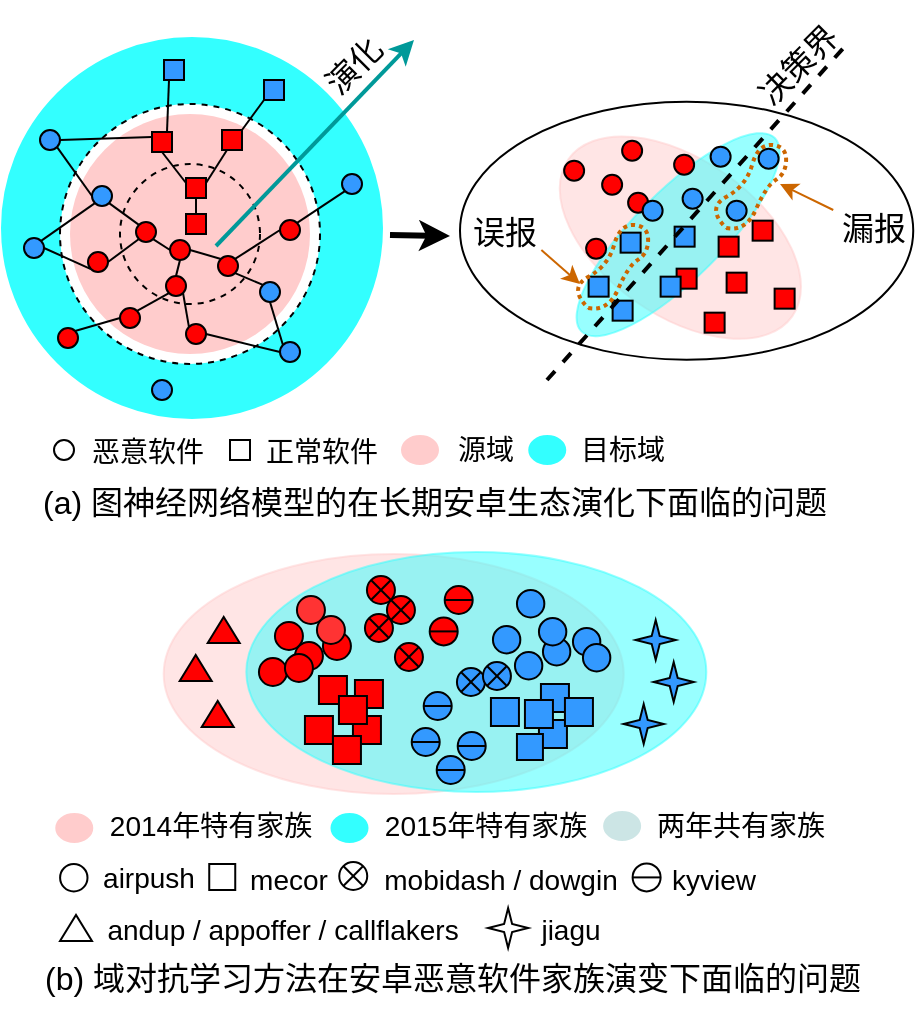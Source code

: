 <mxfile version="20.8.23" type="github">
  <diagram id="5weNNMtE1twXbDQk9ajK" name="第 1 页">
    <mxGraphModel dx="1221" dy="1900" grid="1" gridSize="10" guides="1" tooltips="1" connect="1" arrows="1" fold="1" page="1" pageScale="1" pageWidth="827" pageHeight="1169" math="0" shadow="0">
      <root>
        <mxCell id="0" />
        <mxCell id="1" parent="0" />
        <mxCell id="TlCpDfd3O944xQVaY3ek-114" value="" style="ellipse;whiteSpace=wrap;html=1;fillColor=#FFCCCC;strokeColor=#FFCCCC;opacity=50;rotation=0;" parent="1" vertex="1">
          <mxGeometry x="301.85" y="-735" width="230" height="120" as="geometry" />
        </mxCell>
        <mxCell id="TlCpDfd3O944xQVaY3ek-115" value="" style="ellipse;whiteSpace=wrap;html=1;rotation=0;fillColor=#33FFFF;strokeColor=#33FFFF;opacity=50;" parent="1" vertex="1">
          <mxGeometry x="343.16" y="-736" width="230" height="120" as="geometry" />
        </mxCell>
        <mxCell id="cNWj4SZuOT-a9tVszZHk-59" value="" style="ellipse;whiteSpace=wrap;html=1;fontColor=#000000;fillColor=none;" parent="1" vertex="1">
          <mxGeometry x="450" y="-961.17" width="226.62" height="129" as="geometry" />
        </mxCell>
        <mxCell id="TlCpDfd3O944xQVaY3ek-103" value="" style="ellipse;whiteSpace=wrap;html=1;strokeColor=#FFCCCC;fillColor=#FFCCCC;rotation=-145;gradientColor=none;textOpacity=50;opacity=50;" parent="1" vertex="1">
          <mxGeometry x="491.81" y="-932.17" width="136.75" height="78" as="geometry" />
        </mxCell>
        <mxCell id="TlCpDfd3O944xQVaY3ek-100" value="" style="ellipse;whiteSpace=wrap;html=1;strokeColor=#33FFFF;fillColor=#33FFFF;rotation=-45;gradientColor=none;textOpacity=50;opacity=50;" parent="1" vertex="1">
          <mxGeometry x="490.68" y="-916.56" width="136.75" height="43.79" as="geometry" />
        </mxCell>
        <mxCell id="TlCpDfd3O944xQVaY3ek-75" value="" style="ellipse;whiteSpace=wrap;html=1;aspect=fixed;strokeColor=#33FFFF;fillColor=#33FFFF;" parent="1" vertex="1">
          <mxGeometry x="221" y="-993" width="190" height="190" as="geometry" />
        </mxCell>
        <mxCell id="TlCpDfd3O944xQVaY3ek-32" value="" style="ellipse;whiteSpace=wrap;html=1;aspect=fixed;strokeColor=#000000;fillColor=#FFFFFF;dashed=1;" parent="1" vertex="1">
          <mxGeometry x="250" y="-960" width="130" height="130" as="geometry" />
        </mxCell>
        <mxCell id="TlCpDfd3O944xQVaY3ek-70" value="" style="ellipse;whiteSpace=wrap;html=1;aspect=fixed;strokeColor=none;fillColor=#FFCCCC;dashed=1;" parent="1" vertex="1">
          <mxGeometry x="255" y="-955" width="120" height="120" as="geometry" />
        </mxCell>
        <mxCell id="TlCpDfd3O944xQVaY3ek-13" value="" style="ellipse;whiteSpace=wrap;html=1;aspect=fixed;strokeColor=#000000;fillColor=none;dashed=1;" parent="1" vertex="1">
          <mxGeometry x="280" y="-930" width="70" height="70" as="geometry" />
        </mxCell>
        <mxCell id="TlCpDfd3O944xQVaY3ek-1" value="" style="ellipse;whiteSpace=wrap;html=1;aspect=fixed;strokeColor=#000000;fillColor=#FF0000;" parent="1" vertex="1">
          <mxGeometry x="305" y="-892" width="10" height="10" as="geometry" />
        </mxCell>
        <mxCell id="TlCpDfd3O944xQVaY3ek-5" value="" style="endArrow=classic;html=1;rounded=0;strokeWidth=3;" parent="1" edge="1">
          <mxGeometry width="50" height="50" relative="1" as="geometry">
            <mxPoint x="415" y="-894.5" as="sourcePoint" />
            <mxPoint x="445" y="-894" as="targetPoint" />
          </mxGeometry>
        </mxCell>
        <mxCell id="TlCpDfd3O944xQVaY3ek-8" style="rounded=0;orthogonalLoop=1;jettySize=auto;html=1;exitX=0;exitY=0;exitDx=0;exitDy=0;entryX=1;entryY=0.5;entryDx=0;entryDy=0;endArrow=none;endFill=0;" parent="1" source="TlCpDfd3O944xQVaY3ek-7" target="TlCpDfd3O944xQVaY3ek-1" edge="1">
          <mxGeometry relative="1" as="geometry" />
        </mxCell>
        <mxCell id="TlCpDfd3O944xQVaY3ek-7" value="" style="ellipse;whiteSpace=wrap;html=1;aspect=fixed;strokeColor=#000000;fillColor=#FF0000;" parent="1" vertex="1">
          <mxGeometry x="329" y="-884" width="10" height="10" as="geometry" />
        </mxCell>
        <mxCell id="TlCpDfd3O944xQVaY3ek-10" style="edgeStyle=none;rounded=0;orthogonalLoop=1;jettySize=auto;html=1;exitX=0.5;exitY=0;exitDx=0;exitDy=0;entryX=0.5;entryY=1;entryDx=0;entryDy=0;endArrow=none;endFill=0;" parent="1" source="TlCpDfd3O944xQVaY3ek-9" target="TlCpDfd3O944xQVaY3ek-1" edge="1">
          <mxGeometry relative="1" as="geometry" />
        </mxCell>
        <mxCell id="TlCpDfd3O944xQVaY3ek-9" value="" style="ellipse;whiteSpace=wrap;html=1;aspect=fixed;strokeColor=#000000;fillColor=#FF0000;" parent="1" vertex="1">
          <mxGeometry x="303" y="-874" width="10" height="10" as="geometry" />
        </mxCell>
        <mxCell id="TlCpDfd3O944xQVaY3ek-72" style="edgeStyle=none;rounded=0;orthogonalLoop=1;jettySize=auto;html=1;exitX=1;exitY=1;exitDx=0;exitDy=0;entryX=0;entryY=0.5;entryDx=0;entryDy=0;strokeColor=#000000;strokeWidth=1;endArrow=none;endFill=0;" parent="1" source="TlCpDfd3O944xQVaY3ek-11" target="TlCpDfd3O944xQVaY3ek-1" edge="1">
          <mxGeometry relative="1" as="geometry" />
        </mxCell>
        <mxCell id="TlCpDfd3O944xQVaY3ek-11" value="" style="ellipse;whiteSpace=wrap;html=1;aspect=fixed;strokeColor=#000000;fillColor=#FF0000;" parent="1" vertex="1">
          <mxGeometry x="288" y="-901" width="10" height="10" as="geometry" />
        </mxCell>
        <mxCell id="wZVImiVV_0Jff8SX6As6-61" style="edgeStyle=none;rounded=0;orthogonalLoop=1;jettySize=auto;html=1;exitX=1;exitY=0.5;exitDx=0;exitDy=0;entryX=0;entryY=1;entryDx=0;entryDy=0;strokeColor=#000000;strokeWidth=1;startArrow=none;startFill=0;endArrow=none;endFill=0;" edge="1" parent="1" source="TlCpDfd3O944xQVaY3ek-17" target="TlCpDfd3O944xQVaY3ek-11">
          <mxGeometry relative="1" as="geometry" />
        </mxCell>
        <mxCell id="TlCpDfd3O944xQVaY3ek-17" value="" style="ellipse;whiteSpace=wrap;html=1;aspect=fixed;strokeColor=#000000;fillColor=#FF0000;" parent="1" vertex="1">
          <mxGeometry x="264" y="-886" width="10" height="10" as="geometry" />
        </mxCell>
        <mxCell id="TlCpDfd3O944xQVaY3ek-27" style="edgeStyle=none;rounded=0;orthogonalLoop=1;jettySize=auto;html=1;exitX=0;exitY=0;exitDx=0;exitDy=0;entryX=1;entryY=1;entryDx=0;entryDy=0;endArrow=none;endFill=0;" parent="1" source="TlCpDfd3O944xQVaY3ek-21" target="TlCpDfd3O944xQVaY3ek-9" edge="1">
          <mxGeometry relative="1" as="geometry" />
        </mxCell>
        <mxCell id="TlCpDfd3O944xQVaY3ek-21" value="" style="ellipse;whiteSpace=wrap;html=1;aspect=fixed;strokeColor=#000000;fillColor=#FF0000;" parent="1" vertex="1">
          <mxGeometry x="313" y="-850" width="10" height="10" as="geometry" />
        </mxCell>
        <mxCell id="TlCpDfd3O944xQVaY3ek-25" style="edgeStyle=none;rounded=0;orthogonalLoop=1;jettySize=auto;html=1;exitX=1;exitY=0;exitDx=0;exitDy=0;entryX=0;entryY=1;entryDx=0;entryDy=0;endArrow=none;endFill=0;" parent="1" source="TlCpDfd3O944xQVaY3ek-22" target="TlCpDfd3O944xQVaY3ek-9" edge="1">
          <mxGeometry relative="1" as="geometry" />
        </mxCell>
        <mxCell id="TlCpDfd3O944xQVaY3ek-22" value="" style="ellipse;whiteSpace=wrap;html=1;aspect=fixed;strokeColor=#000000;fillColor=#FF0000;" parent="1" vertex="1">
          <mxGeometry x="280" y="-858" width="10" height="10" as="geometry" />
        </mxCell>
        <mxCell id="TlCpDfd3O944xQVaY3ek-28" style="edgeStyle=none;rounded=0;orthogonalLoop=1;jettySize=auto;html=1;exitX=0;exitY=0;exitDx=0;exitDy=0;entryX=1;entryY=1;entryDx=0;entryDy=0;endArrow=none;endFill=0;" parent="1" source="TlCpDfd3O944xQVaY3ek-23" target="TlCpDfd3O944xQVaY3ek-7" edge="1">
          <mxGeometry relative="1" as="geometry" />
        </mxCell>
        <mxCell id="TlCpDfd3O944xQVaY3ek-23" value="" style="ellipse;whiteSpace=wrap;html=1;aspect=fixed;strokeColor=#000000;fillColor=#3399FF;" parent="1" vertex="1">
          <mxGeometry x="350" y="-871" width="10" height="10" as="geometry" />
        </mxCell>
        <mxCell id="TlCpDfd3O944xQVaY3ek-29" style="edgeStyle=none;rounded=0;orthogonalLoop=1;jettySize=auto;html=1;exitX=0;exitY=0.5;exitDx=0;exitDy=0;entryX=1;entryY=0;entryDx=0;entryDy=0;endArrow=none;endFill=0;" parent="1" source="TlCpDfd3O944xQVaY3ek-24" target="TlCpDfd3O944xQVaY3ek-7" edge="1">
          <mxGeometry relative="1" as="geometry" />
        </mxCell>
        <mxCell id="TlCpDfd3O944xQVaY3ek-68" style="edgeStyle=none;rounded=0;orthogonalLoop=1;jettySize=auto;html=1;exitX=1;exitY=0;exitDx=0;exitDy=0;entryX=0;entryY=1;entryDx=0;entryDy=0;strokeColor=#000000;strokeWidth=1;endArrow=none;endFill=0;" parent="1" source="TlCpDfd3O944xQVaY3ek-24" target="TlCpDfd3O944xQVaY3ek-67" edge="1">
          <mxGeometry relative="1" as="geometry" />
        </mxCell>
        <mxCell id="TlCpDfd3O944xQVaY3ek-24" value="" style="ellipse;whiteSpace=wrap;html=1;aspect=fixed;strokeColor=#000000;fillColor=#FF0000;" parent="1" vertex="1">
          <mxGeometry x="360" y="-902" width="10" height="10" as="geometry" />
        </mxCell>
        <mxCell id="wZVImiVV_0Jff8SX6As6-64" style="edgeStyle=none;rounded=0;orthogonalLoop=1;jettySize=auto;html=1;exitX=1;exitY=1;exitDx=0;exitDy=0;entryX=0;entryY=0;entryDx=0;entryDy=0;strokeColor=#000000;strokeWidth=1;startArrow=none;startFill=0;endArrow=none;endFill=0;" edge="1" parent="1" source="TlCpDfd3O944xQVaY3ek-33" target="TlCpDfd3O944xQVaY3ek-11">
          <mxGeometry relative="1" as="geometry" />
        </mxCell>
        <mxCell id="TlCpDfd3O944xQVaY3ek-33" value="" style="ellipse;whiteSpace=wrap;html=1;aspect=fixed;strokeColor=#000000;fillColor=#3399FF;" parent="1" vertex="1">
          <mxGeometry x="266" y="-919" width="10" height="10" as="geometry" />
        </mxCell>
        <mxCell id="TlCpDfd3O944xQVaY3ek-60" style="edgeStyle=none;rounded=0;orthogonalLoop=1;jettySize=auto;html=1;exitX=1;exitY=0.5;exitDx=0;exitDy=0;entryX=0;entryY=0.25;entryDx=0;entryDy=0;strokeColor=#000000;strokeWidth=1;endArrow=none;endFill=0;" parent="1" source="TlCpDfd3O944xQVaY3ek-34" target="TlCpDfd3O944xQVaY3ek-45" edge="1">
          <mxGeometry relative="1" as="geometry" />
        </mxCell>
        <mxCell id="TlCpDfd3O944xQVaY3ek-61" style="edgeStyle=none;rounded=0;orthogonalLoop=1;jettySize=auto;html=1;exitX=1;exitY=1;exitDx=0;exitDy=0;entryX=0;entryY=0.5;entryDx=0;entryDy=0;strokeColor=#000000;strokeWidth=1;endArrow=none;endFill=0;" parent="1" source="TlCpDfd3O944xQVaY3ek-34" target="TlCpDfd3O944xQVaY3ek-33" edge="1">
          <mxGeometry relative="1" as="geometry" />
        </mxCell>
        <mxCell id="TlCpDfd3O944xQVaY3ek-34" value="" style="ellipse;whiteSpace=wrap;html=1;aspect=fixed;strokeColor=#000000;fillColor=#3399FF;" parent="1" vertex="1">
          <mxGeometry x="240" y="-947" width="10" height="10" as="geometry" />
        </mxCell>
        <mxCell id="TlCpDfd3O944xQVaY3ek-38" value="" style="whiteSpace=wrap;html=1;aspect=fixed;strokeColor=#000000;fillColor=#FF0000;" parent="1" vertex="1">
          <mxGeometry x="313" y="-923" width="10" height="10" as="geometry" />
        </mxCell>
        <mxCell id="TlCpDfd3O944xQVaY3ek-49" style="edgeStyle=none;rounded=0;orthogonalLoop=1;jettySize=auto;html=1;exitX=0.25;exitY=1;exitDx=0;exitDy=0;entryX=1;entryY=0.25;entryDx=0;entryDy=0;strokeColor=#000000;strokeWidth=1;endArrow=none;endFill=0;" parent="1" source="TlCpDfd3O944xQVaY3ek-44" target="TlCpDfd3O944xQVaY3ek-38" edge="1">
          <mxGeometry relative="1" as="geometry" />
        </mxCell>
        <mxCell id="TlCpDfd3O944xQVaY3ek-44" value="" style="whiteSpace=wrap;html=1;aspect=fixed;strokeColor=#000000;fillColor=#FF0000;" parent="1" vertex="1">
          <mxGeometry x="331" y="-947" width="10" height="10" as="geometry" />
        </mxCell>
        <mxCell id="TlCpDfd3O944xQVaY3ek-48" style="edgeStyle=none;rounded=0;orthogonalLoop=1;jettySize=auto;html=1;exitX=0.5;exitY=1;exitDx=0;exitDy=0;entryX=0;entryY=0.25;entryDx=0;entryDy=0;strokeColor=#000000;strokeWidth=1;endArrow=none;endFill=0;" parent="1" source="TlCpDfd3O944xQVaY3ek-45" target="TlCpDfd3O944xQVaY3ek-38" edge="1">
          <mxGeometry relative="1" as="geometry" />
        </mxCell>
        <mxCell id="TlCpDfd3O944xQVaY3ek-45" value="" style="whiteSpace=wrap;html=1;aspect=fixed;strokeColor=#000000;fillColor=#FF0000;" parent="1" vertex="1">
          <mxGeometry x="296" y="-946" width="10" height="10" as="geometry" />
        </mxCell>
        <mxCell id="TlCpDfd3O944xQVaY3ek-52" style="edgeStyle=none;rounded=0;orthogonalLoop=1;jettySize=auto;html=1;exitX=0.25;exitY=1;exitDx=0;exitDy=0;entryX=0.75;entryY=0;entryDx=0;entryDy=0;strokeColor=#000000;strokeWidth=1;endArrow=none;endFill=0;" parent="1" source="TlCpDfd3O944xQVaY3ek-50" target="TlCpDfd3O944xQVaY3ek-45" edge="1">
          <mxGeometry relative="1" as="geometry" />
        </mxCell>
        <mxCell id="TlCpDfd3O944xQVaY3ek-50" value="" style="whiteSpace=wrap;html=1;aspect=fixed;strokeColor=#000000;fillColor=#3399FF;" parent="1" vertex="1">
          <mxGeometry x="302" y="-982" width="10" height="10" as="geometry" />
        </mxCell>
        <mxCell id="TlCpDfd3O944xQVaY3ek-53" style="edgeStyle=none;rounded=0;orthogonalLoop=1;jettySize=auto;html=1;exitX=0;exitY=1;exitDx=0;exitDy=0;entryX=1;entryY=0;entryDx=0;entryDy=0;strokeColor=#000000;strokeWidth=1;endArrow=none;endFill=0;" parent="1" source="TlCpDfd3O944xQVaY3ek-51" target="TlCpDfd3O944xQVaY3ek-44" edge="1">
          <mxGeometry relative="1" as="geometry" />
        </mxCell>
        <mxCell id="TlCpDfd3O944xQVaY3ek-51" value="" style="whiteSpace=wrap;html=1;aspect=fixed;strokeColor=#000000;fillColor=#3399FF;" parent="1" vertex="1">
          <mxGeometry x="352" y="-972" width="10" height="10" as="geometry" />
        </mxCell>
        <mxCell id="TlCpDfd3O944xQVaY3ek-56" style="edgeStyle=none;rounded=0;orthogonalLoop=1;jettySize=auto;html=1;exitX=1;exitY=0.5;exitDx=0;exitDy=0;entryX=0;entryY=1;entryDx=0;entryDy=0;strokeColor=#000000;strokeWidth=1;endArrow=none;endFill=0;" parent="1" source="TlCpDfd3O944xQVaY3ek-54" target="TlCpDfd3O944xQVaY3ek-17" edge="1">
          <mxGeometry relative="1" as="geometry" />
        </mxCell>
        <mxCell id="TlCpDfd3O944xQVaY3ek-57" style="edgeStyle=none;rounded=0;orthogonalLoop=1;jettySize=auto;html=1;exitX=1;exitY=0;exitDx=0;exitDy=0;entryX=0;entryY=1;entryDx=0;entryDy=0;strokeColor=#000000;strokeWidth=1;endArrow=none;endFill=0;" parent="1" source="TlCpDfd3O944xQVaY3ek-54" target="TlCpDfd3O944xQVaY3ek-33" edge="1">
          <mxGeometry relative="1" as="geometry" />
        </mxCell>
        <mxCell id="TlCpDfd3O944xQVaY3ek-54" value="" style="ellipse;whiteSpace=wrap;html=1;aspect=fixed;strokeColor=#000000;fillColor=#3399FF;" parent="1" vertex="1">
          <mxGeometry x="232" y="-893" width="10" height="10" as="geometry" />
        </mxCell>
        <mxCell id="TlCpDfd3O944xQVaY3ek-64" style="edgeStyle=none;rounded=0;orthogonalLoop=1;jettySize=auto;html=1;exitX=0;exitY=0;exitDx=0;exitDy=0;entryX=0.5;entryY=1;entryDx=0;entryDy=0;strokeColor=#000000;strokeWidth=1;endArrow=none;endFill=0;" parent="1" source="TlCpDfd3O944xQVaY3ek-55" target="TlCpDfd3O944xQVaY3ek-23" edge="1">
          <mxGeometry relative="1" as="geometry" />
        </mxCell>
        <mxCell id="TlCpDfd3O944xQVaY3ek-65" style="edgeStyle=none;rounded=0;orthogonalLoop=1;jettySize=auto;html=1;exitX=0;exitY=0.5;exitDx=0;exitDy=0;entryX=1;entryY=0.5;entryDx=0;entryDy=0;strokeColor=#000000;strokeWidth=1;endArrow=none;endFill=0;" parent="1" source="TlCpDfd3O944xQVaY3ek-55" target="TlCpDfd3O944xQVaY3ek-21" edge="1">
          <mxGeometry relative="1" as="geometry" />
        </mxCell>
        <mxCell id="TlCpDfd3O944xQVaY3ek-55" value="" style="ellipse;whiteSpace=wrap;html=1;aspect=fixed;strokeColor=#000000;fillColor=#3399FF;" parent="1" vertex="1">
          <mxGeometry x="360" y="-841" width="10" height="10" as="geometry" />
        </mxCell>
        <mxCell id="TlCpDfd3O944xQVaY3ek-67" value="" style="ellipse;whiteSpace=wrap;html=1;aspect=fixed;strokeColor=#000000;fillColor=#3399FF;" parent="1" vertex="1">
          <mxGeometry x="391" y="-925" width="10" height="10" as="geometry" />
        </mxCell>
        <mxCell id="TlCpDfd3O944xQVaY3ek-104" value="" style="ellipse;whiteSpace=wrap;html=1;aspect=fixed;strokeColor=#000000;fillColor=#3399FF;" parent="1" vertex="1">
          <mxGeometry x="296" y="-822" width="10" height="10" as="geometry" />
        </mxCell>
        <mxCell id="wZVImiVV_0Jff8SX6As6-59" style="edgeStyle=none;rounded=0;orthogonalLoop=1;jettySize=auto;html=1;exitX=1;exitY=0;exitDx=0;exitDy=0;entryX=0;entryY=0.5;entryDx=0;entryDy=0;strokeColor=#000000;strokeWidth=1;startArrow=none;startFill=0;endArrow=none;endFill=0;" edge="1" parent="1" source="TlCpDfd3O944xQVaY3ek-105" target="TlCpDfd3O944xQVaY3ek-22">
          <mxGeometry relative="1" as="geometry" />
        </mxCell>
        <mxCell id="TlCpDfd3O944xQVaY3ek-105" value="" style="ellipse;whiteSpace=wrap;html=1;aspect=fixed;strokeColor=#000000;fillColor=#FF0000;" parent="1" vertex="1">
          <mxGeometry x="249" y="-848" width="10" height="10" as="geometry" />
        </mxCell>
        <mxCell id="TlCpDfd3O944xQVaY3ek-30" value="" style="endArrow=classic;html=1;rounded=0;strokeWidth=2;strokeColor=#009999;" parent="1" edge="1">
          <mxGeometry width="50" height="50" relative="1" as="geometry">
            <mxPoint x="328" y="-889" as="sourcePoint" />
            <mxPoint x="427" y="-992" as="targetPoint" />
          </mxGeometry>
        </mxCell>
        <mxCell id="TlCpDfd3O944xQVaY3ek-111" value="演化" style="text;html=1;strokeColor=none;fillColor=none;align=center;verticalAlign=middle;whiteSpace=wrap;rounded=0;fontSize=16;rotation=-45;" parent="1" vertex="1">
          <mxGeometry x="366.5" y="-994" width="60" height="30" as="geometry" />
        </mxCell>
        <mxCell id="TlCpDfd3O944xQVaY3ek-113" value="决策界" style="text;html=1;strokeColor=none;fillColor=none;align=center;verticalAlign=middle;whiteSpace=wrap;rounded=0;fontSize=16;rotation=-45;" parent="1" vertex="1">
          <mxGeometry x="589.31" y="-995" width="60" height="30" as="geometry" />
        </mxCell>
        <mxCell id="TlCpDfd3O944xQVaY3ek-232" value="" style="ellipse;whiteSpace=wrap;html=1;aspect=fixed;strokeColor=#000000;fontSize=16;fillColor=#FFFFFF;gradientColor=none;rotation=-90;container=0;" parent="1" vertex="1">
          <mxGeometry x="250.05" y="-580" width="13.696" height="13.696" as="geometry" />
        </mxCell>
        <mxCell id="TlCpDfd3O944xQVaY3ek-300" value="" style="ellipse;whiteSpace=wrap;html=1;aspect=fixed;strokeColor=#000000;fillColor=#FFFFFF;" parent="1" vertex="1">
          <mxGeometry x="247" y="-792" width="10" height="10" as="geometry" />
        </mxCell>
        <mxCell id="TlCpDfd3O944xQVaY3ek-301" value="&lt;span style=&quot;font-size: 14px;&quot;&gt;恶意软件&lt;/span&gt;" style="text;html=1;strokeColor=none;fillColor=none;align=center;verticalAlign=middle;whiteSpace=wrap;rounded=0;fontSize=16;" parent="1" vertex="1">
          <mxGeometry x="261" y="-802" width="66" height="30" as="geometry" />
        </mxCell>
        <mxCell id="TlCpDfd3O944xQVaY3ek-304" value="" style="whiteSpace=wrap;html=1;aspect=fixed;strokeColor=#000000;fillColor=#FFFFFF;" parent="1" vertex="1">
          <mxGeometry x="335" y="-792" width="10" height="10" as="geometry" />
        </mxCell>
        <mxCell id="TlCpDfd3O944xQVaY3ek-305" value="&lt;span style=&quot;font-size: 14px;&quot;&gt;正常软件&lt;/span&gt;" style="text;html=1;strokeColor=none;fillColor=none;align=center;verticalAlign=middle;whiteSpace=wrap;rounded=0;fontSize=16;" parent="1" vertex="1">
          <mxGeometry x="348" y="-802" width="66" height="30" as="geometry" />
        </mxCell>
        <mxCell id="TlCpDfd3O944xQVaY3ek-306" value="" style="ellipse;whiteSpace=wrap;html=1;strokeColor=#FFFFFF;fontSize=14;fillColor=#FFCCCC;gradientColor=none;" parent="1" vertex="1">
          <mxGeometry x="420" y="-795" width="20" height="16" as="geometry" />
        </mxCell>
        <mxCell id="TlCpDfd3O944xQVaY3ek-307" value="" style="ellipse;whiteSpace=wrap;html=1;strokeColor=#FFFFFF;fontSize=14;fillColor=#33FFFF;gradientColor=none;" parent="1" vertex="1">
          <mxGeometry x="483.62" y="-795" width="20" height="16" as="geometry" />
        </mxCell>
        <mxCell id="TlCpDfd3O944xQVaY3ek-308" value="源域" style="text;html=1;strokeColor=none;fillColor=none;align=center;verticalAlign=middle;whiteSpace=wrap;rounded=0;fontSize=14;" parent="1" vertex="1">
          <mxGeometry x="433" y="-802" width="60" height="30" as="geometry" />
        </mxCell>
        <mxCell id="TlCpDfd3O944xQVaY3ek-309" value="目标域" style="text;html=1;strokeColor=none;fillColor=none;align=center;verticalAlign=middle;whiteSpace=wrap;rounded=0;fontSize=14;" parent="1" vertex="1">
          <mxGeometry x="499.62" y="-802" width="63" height="30" as="geometry" />
        </mxCell>
        <mxCell id="TlCpDfd3O944xQVaY3ek-310" value="&lt;font style=&quot;font-size: 16px;&quot;&gt;(a) 图神经网络模型的在长期安卓生态演化下面临的问题&lt;/font&gt;" style="text;html=1;strokeColor=none;fillColor=none;align=center;verticalAlign=middle;whiteSpace=wrap;rounded=0;fontSize=14;" parent="1" vertex="1">
          <mxGeometry x="225" y="-776" width="425" height="30" as="geometry" />
        </mxCell>
        <mxCell id="TlCpDfd3O944xQVaY3ek-311" value="&lt;font style=&quot;font-size: 16px;&quot;&gt;(b) 域对抗学习方法在安卓恶意软件家族演变下面临的问题&lt;/font&gt;" style="text;html=1;strokeColor=none;fillColor=none;align=center;verticalAlign=middle;whiteSpace=wrap;rounded=0;fontSize=14;" parent="1" vertex="1">
          <mxGeometry x="240" y="-538" width="413.35" height="30" as="geometry" />
        </mxCell>
        <mxCell id="TlCpDfd3O944xQVaY3ek-313" value="&lt;span style=&quot;font-size: 14px;&quot;&gt;airpush&lt;/span&gt;" style="text;html=1;strokeColor=none;fillColor=none;align=center;verticalAlign=middle;whiteSpace=wrap;rounded=0;fontSize=16;" parent="1" vertex="1">
          <mxGeometry x="268.13" y="-582" width="52.87" height="16.27" as="geometry" />
        </mxCell>
        <mxCell id="TlCpDfd3O944xQVaY3ek-316" value="" style="ellipse;whiteSpace=wrap;html=1;strokeColor=#FFFFFF;fontSize=14;fillColor=#FFCCCC;gradientColor=none;" parent="1" vertex="1">
          <mxGeometry x="247.13" y="-606" width="20" height="16" as="geometry" />
        </mxCell>
        <mxCell id="TlCpDfd3O944xQVaY3ek-317" value="" style="ellipse;whiteSpace=wrap;html=1;strokeColor=#FFFFFF;fontSize=14;fillColor=#33FFFF;gradientColor=none;" parent="1" vertex="1">
          <mxGeometry x="384.75" y="-606" width="20" height="16" as="geometry" />
        </mxCell>
        <mxCell id="TlCpDfd3O944xQVaY3ek-319" value="2015年特有家族" style="text;html=1;strokeColor=none;fillColor=none;align=center;verticalAlign=middle;whiteSpace=wrap;rounded=0;fontSize=14;" parent="1" vertex="1">
          <mxGeometry x="409.62" y="-606" width="106.38" height="14" as="geometry" />
        </mxCell>
        <mxCell id="TlCpDfd3O944xQVaY3ek-339" value="" style="verticalLabelPosition=bottom;verticalAlign=top;html=1;shape=mxgraph.basic.4_point_star_2;dx=0.8;strokeColor=#000000;fontSize=16;fillColor=#FFFFFF;gradientColor=none;rotation=-90;" parent="1" vertex="1">
          <mxGeometry x="464.06" y="-558" width="20" height="20" as="geometry" />
        </mxCell>
        <mxCell id="TlCpDfd3O944xQVaY3ek-340" value="&lt;font style=&quot;font-size: 14px;&quot;&gt;andup / appoffer / callflakers&lt;/font&gt;" style="text;html=1;align=center;verticalAlign=middle;resizable=0;points=[];autosize=1;strokeColor=none;fillColor=none;fontSize=16;" parent="1" vertex="1">
          <mxGeometry x="261" y="-563" width="200" height="30" as="geometry" />
        </mxCell>
        <mxCell id="TlCpDfd3O944xQVaY3ek-344" value="" style="verticalLabelPosition=bottom;verticalAlign=top;html=1;shape=mxgraph.basic.acute_triangle;dx=0.5;rotation=0;fillColor=#FFFFFF;" parent="1" vertex="1">
          <mxGeometry x="250" y="-554.5" width="16" height="13" as="geometry" />
        </mxCell>
        <mxCell id="TlCpDfd3O944xQVaY3ek-345" value="&lt;font style=&quot;font-size: 14px;&quot;&gt;jiagu&lt;/font&gt;" style="text;html=1;align=center;verticalAlign=middle;resizable=0;points=[];autosize=1;strokeColor=none;fillColor=none;fontSize=16;" parent="1" vertex="1">
          <mxGeometry x="480.17" y="-563" width="50" height="30" as="geometry" />
        </mxCell>
        <mxCell id="wZVImiVV_0Jff8SX6As6-11" style="edgeStyle=none;rounded=0;orthogonalLoop=1;jettySize=auto;html=1;exitX=1;exitY=1;exitDx=0;exitDy=0;strokeColor=#CC6600;strokeWidth=1;endArrow=classic;endFill=1;" edge="1" parent="1" source="wZVImiVV_0Jff8SX6As6-3">
          <mxGeometry relative="1" as="geometry">
            <mxPoint x="510" y="-870" as="targetPoint" />
          </mxGeometry>
        </mxCell>
        <mxCell id="wZVImiVV_0Jff8SX6As6-3" value="误报" style="text;html=1;strokeColor=none;fillColor=none;align=center;verticalAlign=middle;whiteSpace=wrap;rounded=0;fontSize=16;rotation=0;" vertex="1" parent="1">
          <mxGeometry x="453.68" y="-905.67" width="37" height="18.67" as="geometry" />
        </mxCell>
        <mxCell id="wZVImiVV_0Jff8SX6As6-16" style="edgeStyle=none;rounded=0;orthogonalLoop=1;jettySize=auto;html=1;exitX=0;exitY=0;exitDx=0;exitDy=0;strokeColor=#CC6600;strokeWidth=1;endArrow=classic;endFill=1;" edge="1" parent="1" source="wZVImiVV_0Jff8SX6As6-4">
          <mxGeometry relative="1" as="geometry">
            <mxPoint x="610" y="-920" as="targetPoint" />
          </mxGeometry>
        </mxCell>
        <mxCell id="wZVImiVV_0Jff8SX6As6-4" value="漏报" style="text;html=1;strokeColor=none;fillColor=none;align=center;verticalAlign=middle;whiteSpace=wrap;rounded=0;fontSize=16;rotation=0;" vertex="1" parent="1">
          <mxGeometry x="636.62" y="-907" width="40" height="18" as="geometry" />
        </mxCell>
        <mxCell id="TlCpDfd3O944xQVaY3ek-76" value="" style="ellipse;whiteSpace=wrap;html=1;aspect=fixed;strokeColor=#000000;fillColor=#FF0000;" parent="1" vertex="1">
          <mxGeometry x="513.06" y="-892.67" width="10" height="10" as="geometry" />
        </mxCell>
        <mxCell id="TlCpDfd3O944xQVaY3ek-77" value="" style="whiteSpace=wrap;html=1;aspect=fixed;strokeColor=#000000;fillColor=#FF0000;" parent="1" vertex="1">
          <mxGeometry x="583.31" y="-875.67" width="10" height="10" as="geometry" />
        </mxCell>
        <mxCell id="TlCpDfd3O944xQVaY3ek-78" value="" style="ellipse;whiteSpace=wrap;html=1;aspect=fixed;strokeColor=#000000;fillColor=#3399FF;" parent="1" vertex="1">
          <mxGeometry x="575.31" y="-938.67" width="10" height="10" as="geometry" />
        </mxCell>
        <mxCell id="TlCpDfd3O944xQVaY3ek-79" value="" style="whiteSpace=wrap;html=1;aspect=fixed;strokeColor=#000000;fillColor=#3399FF;" parent="1" vertex="1">
          <mxGeometry x="526.31" y="-861.67" width="10" height="10" as="geometry" />
        </mxCell>
        <mxCell id="TlCpDfd3O944xQVaY3ek-81" value="" style="ellipse;whiteSpace=wrap;html=1;aspect=fixed;strokeColor=#000000;fillColor=#FF0000;" parent="1" vertex="1">
          <mxGeometry x="531.06" y="-941.67" width="10" height="10" as="geometry" />
        </mxCell>
        <mxCell id="TlCpDfd3O944xQVaY3ek-82" value="" style="ellipse;whiteSpace=wrap;html=1;aspect=fixed;strokeColor=#000000;fillColor=#FF0000;" parent="1" vertex="1">
          <mxGeometry x="502.06" y="-931.67" width="10" height="10" as="geometry" />
        </mxCell>
        <mxCell id="TlCpDfd3O944xQVaY3ek-83" value="" style="ellipse;whiteSpace=wrap;html=1;aspect=fixed;strokeColor=#000000;fillColor=#FF0000;" parent="1" vertex="1">
          <mxGeometry x="534.06" y="-915.67" width="10" height="10" as="geometry" />
        </mxCell>
        <mxCell id="TlCpDfd3O944xQVaY3ek-84" value="" style="ellipse;whiteSpace=wrap;html=1;aspect=fixed;strokeColor=#000000;fillColor=#FF0000;" parent="1" vertex="1">
          <mxGeometry x="521.06" y="-924.67" width="10" height="10" as="geometry" />
        </mxCell>
        <mxCell id="TlCpDfd3O944xQVaY3ek-85" value="" style="whiteSpace=wrap;html=1;aspect=fixed;strokeColor=#000000;fillColor=#FF0000;" parent="1" vertex="1">
          <mxGeometry x="607.31" y="-867.67" width="10" height="10" as="geometry" />
        </mxCell>
        <mxCell id="TlCpDfd3O944xQVaY3ek-86" value="" style="whiteSpace=wrap;html=1;aspect=fixed;strokeColor=#000000;fillColor=#FF0000;" parent="1" vertex="1">
          <mxGeometry x="579.31" y="-893.67" width="10" height="10" as="geometry" />
        </mxCell>
        <mxCell id="TlCpDfd3O944xQVaY3ek-87" value="" style="whiteSpace=wrap;html=1;aspect=fixed;strokeColor=#000000;fillColor=#FF0000;direction=south;" parent="1" vertex="1">
          <mxGeometry x="572.31" y="-855.67" width="10" height="10" as="geometry" />
        </mxCell>
        <mxCell id="TlCpDfd3O944xQVaY3ek-89" value="" style="whiteSpace=wrap;html=1;aspect=fixed;strokeColor=#000000;fillColor=#FF0000;" parent="1" vertex="1">
          <mxGeometry x="558.31" y="-877.67" width="10" height="10" as="geometry" />
        </mxCell>
        <mxCell id="TlCpDfd3O944xQVaY3ek-90" value="" style="whiteSpace=wrap;html=1;aspect=fixed;strokeColor=#000000;fillColor=#3399FF;" parent="1" vertex="1">
          <mxGeometry x="550.31" y="-873.67" width="10" height="10" as="geometry" />
        </mxCell>
        <mxCell id="TlCpDfd3O944xQVaY3ek-91" value="" style="whiteSpace=wrap;html=1;aspect=fixed;strokeColor=#000000;fillColor=#3399FF;" parent="1" vertex="1">
          <mxGeometry x="530.31" y="-895.67" width="10" height="10" as="geometry" />
        </mxCell>
        <mxCell id="TlCpDfd3O944xQVaY3ek-92" value="" style="whiteSpace=wrap;html=1;aspect=fixed;strokeColor=#000000;fillColor=#3399FF;" parent="1" vertex="1">
          <mxGeometry x="557.31" y="-898.67" width="10" height="10" as="geometry" />
        </mxCell>
        <mxCell id="TlCpDfd3O944xQVaY3ek-95" value="" style="ellipse;whiteSpace=wrap;html=1;aspect=fixed;strokeColor=#000000;fillColor=#3399FF;" parent="1" vertex="1">
          <mxGeometry x="599.31" y="-937.67" width="10" height="10" as="geometry" />
        </mxCell>
        <mxCell id="TlCpDfd3O944xQVaY3ek-96" value="" style="ellipse;whiteSpace=wrap;html=1;aspect=fixed;strokeColor=#000000;fillColor=#3399FF;" parent="1" vertex="1">
          <mxGeometry x="541.31" y="-911.67" width="10" height="10" as="geometry" />
        </mxCell>
        <mxCell id="TlCpDfd3O944xQVaY3ek-97" value="" style="ellipse;whiteSpace=wrap;html=1;aspect=fixed;strokeColor=#000000;fillColor=#3399FF;" parent="1" vertex="1">
          <mxGeometry x="561.31" y="-917.67" width="10" height="10" as="geometry" />
        </mxCell>
        <mxCell id="TlCpDfd3O944xQVaY3ek-98" value="" style="ellipse;whiteSpace=wrap;html=1;aspect=fixed;strokeColor=#000000;fillColor=#3399FF;" parent="1" vertex="1">
          <mxGeometry x="583.31" y="-911.67" width="10" height="10" as="geometry" />
        </mxCell>
        <mxCell id="TlCpDfd3O944xQVaY3ek-99" value="" style="whiteSpace=wrap;html=1;aspect=fixed;strokeColor=#000000;fillColor=#3399FF;" parent="1" vertex="1">
          <mxGeometry x="514.31" y="-873.67" width="10" height="10" as="geometry" />
        </mxCell>
        <mxCell id="TlCpDfd3O944xQVaY3ek-108" value="" style="ellipse;whiteSpace=wrap;html=1;aspect=fixed;strokeColor=#000000;fillColor=#FF0000;" parent="1" vertex="1">
          <mxGeometry x="557.06" y="-934.67" width="10" height="10" as="geometry" />
        </mxCell>
        <mxCell id="TlCpDfd3O944xQVaY3ek-109" value="" style="whiteSpace=wrap;html=1;aspect=fixed;strokeColor=#000000;fillColor=#FF0000;" parent="1" vertex="1">
          <mxGeometry x="596.31" y="-901.67" width="10" height="10" as="geometry" />
        </mxCell>
        <mxCell id="cNWj4SZuOT-a9tVszZHk-60" value="" style="endArrow=none;dashed=1;html=1;rounded=0;fontColor=#000000;startArrow=none;strokeWidth=2;" parent="1" edge="1">
          <mxGeometry width="50" height="50" relative="1" as="geometry">
            <mxPoint x="493.49" y="-822" as="sourcePoint" />
            <mxPoint x="643.49" y="-990" as="targetPoint" />
          </mxGeometry>
        </mxCell>
        <mxCell id="wZVImiVV_0Jff8SX6As6-9" value="" style="curved=1;endArrow=none;html=1;rounded=0;endFill=0;strokeWidth=2;strokeColor=#CC6600;dashed=1;dashPattern=1 1;" edge="1" parent="1">
          <mxGeometry width="50" height="50" relative="1" as="geometry">
            <mxPoint x="583.06" y="-898" as="sourcePoint" />
            <mxPoint x="583.06" y="-898" as="targetPoint" />
            <Array as="points">
              <mxPoint x="593.06" y="-896" />
              <mxPoint x="603.06" y="-919" />
              <mxPoint x="613.06" y="-925.33" />
              <mxPoint x="613.06" y="-939" />
              <mxPoint x="599" y="-940" />
              <mxPoint x="593.06" y="-919" />
              <mxPoint x="573.06" y="-908" />
            </Array>
          </mxGeometry>
        </mxCell>
        <mxCell id="wZVImiVV_0Jff8SX6As6-10" value="" style="curved=1;endArrow=none;html=1;rounded=0;endFill=0;strokeWidth=2;strokeColor=#CC6600;dashed=1;dashPattern=1 1;" edge="1" parent="1">
          <mxGeometry width="50" height="50" relative="1" as="geometry">
            <mxPoint x="514.06" y="-858" as="sourcePoint" />
            <mxPoint x="514.06" y="-858" as="targetPoint" />
            <Array as="points">
              <mxPoint x="524.06" y="-856" />
              <mxPoint x="534.06" y="-879" />
              <mxPoint x="544.06" y="-885.33" />
              <mxPoint x="544.06" y="-899" />
              <mxPoint x="530" y="-900" />
              <mxPoint x="524.06" y="-879" />
              <mxPoint x="504.06" y="-868" />
            </Array>
          </mxGeometry>
        </mxCell>
        <mxCell id="TlCpDfd3O944xQVaY3ek-183" value="" style="verticalLabelPosition=bottom;verticalAlign=top;html=1;shape=mxgraph.basic.acute_triangle;dx=0.5;rotation=0;fillColor=#FF0000;" parent="1" vertex="1">
          <mxGeometry x="309.85" y="-684.5" width="16" height="13" as="geometry" />
        </mxCell>
        <mxCell id="TlCpDfd3O944xQVaY3ek-187" value="" style="verticalLabelPosition=bottom;verticalAlign=top;html=1;shape=mxgraph.basic.acute_triangle;dx=0.5;rotation=0;fillColor=#FF0000;" parent="1" vertex="1">
          <mxGeometry x="320.85" y="-661.5" width="16" height="13" as="geometry" />
        </mxCell>
        <mxCell id="TlCpDfd3O944xQVaY3ek-188" value="" style="whiteSpace=wrap;html=1;aspect=fixed;strokeColor=#000000;fontSize=16;fillColor=#FF0000;gradientColor=none;rotation=0;" parent="1" vertex="1">
          <mxGeometry x="379.47" y="-674" width="14" height="14" as="geometry" />
        </mxCell>
        <mxCell id="TlCpDfd3O944xQVaY3ek-189" value="" style="whiteSpace=wrap;html=1;aspect=fixed;strokeColor=#000000;fontSize=16;fillColor=#FF0000;gradientColor=none;rotation=0;" parent="1" vertex="1">
          <mxGeometry x="396.47" y="-654" width="14" height="14" as="geometry" />
        </mxCell>
        <mxCell id="TlCpDfd3O944xQVaY3ek-190" value="" style="whiteSpace=wrap;html=1;aspect=fixed;strokeColor=#000000;fontSize=16;fillColor=#FF0000;gradientColor=none;rotation=0;" parent="1" vertex="1">
          <mxGeometry x="372.47" y="-654" width="14" height="14" as="geometry" />
        </mxCell>
        <mxCell id="TlCpDfd3O944xQVaY3ek-198" value="" style="verticalLabelPosition=bottom;verticalAlign=top;html=1;shape=mxgraph.basic.4_point_star_2;dx=0.8;strokeColor=#000000;fontSize=16;fillColor=#3399FF;gradientColor=none;rotation=0;" parent="1" vertex="1">
          <mxGeometry x="537.85" y="-702" width="20" height="20" as="geometry" />
        </mxCell>
        <mxCell id="TlCpDfd3O944xQVaY3ek-205" value="" style="whiteSpace=wrap;html=1;aspect=fixed;strokeColor=#000000;fontSize=16;fillColor=#FF0000;gradientColor=none;rotation=0;" parent="1" vertex="1">
          <mxGeometry x="397.47" y="-672" width="14" height="14" as="geometry" />
        </mxCell>
        <mxCell id="TlCpDfd3O944xQVaY3ek-207" value="" style="whiteSpace=wrap;html=1;aspect=fixed;strokeColor=#000000;fontSize=16;fillColor=#FF0000;gradientColor=none;rotation=0;" parent="1" vertex="1">
          <mxGeometry x="389.47" y="-664" width="14" height="14" as="geometry" />
        </mxCell>
        <mxCell id="TlCpDfd3O944xQVaY3ek-247" value="" style="whiteSpace=wrap;html=1;aspect=fixed;strokeColor=#000000;fontSize=16;fillColor=#3399FF;gradientColor=none;rotation=0;" parent="1" vertex="1">
          <mxGeometry x="489.47" y="-652" width="14" height="14" as="geometry" />
        </mxCell>
        <mxCell id="TlCpDfd3O944xQVaY3ek-250" value="" style="whiteSpace=wrap;html=1;aspect=fixed;strokeColor=#000000;fontSize=16;fillColor=#3399FF;gradientColor=none;rotation=0;" parent="1" vertex="1">
          <mxGeometry x="490.47" y="-670" width="14" height="14" as="geometry" />
        </mxCell>
        <mxCell id="TlCpDfd3O944xQVaY3ek-251" value="" style="whiteSpace=wrap;html=1;aspect=fixed;strokeColor=#000000;fontSize=16;fillColor=#3399FF;gradientColor=none;rotation=0;" parent="1" vertex="1">
          <mxGeometry x="478.47" y="-645" width="13" height="13" as="geometry" />
        </mxCell>
        <mxCell id="TlCpDfd3O944xQVaY3ek-252" value="" style="whiteSpace=wrap;html=1;aspect=fixed;strokeColor=#000000;fontSize=16;fillColor=#3399FF;gradientColor=none;rotation=0;" parent="1" vertex="1">
          <mxGeometry x="482.47" y="-662" width="14" height="14" as="geometry" />
        </mxCell>
        <mxCell id="TlCpDfd3O944xQVaY3ek-253" value="" style="whiteSpace=wrap;html=1;aspect=fixed;strokeColor=#000000;fontSize=16;fillColor=#3399FF;gradientColor=none;rotation=0;" parent="1" vertex="1">
          <mxGeometry x="502.47" y="-663" width="14" height="14" as="geometry" />
        </mxCell>
        <mxCell id="TlCpDfd3O944xQVaY3ek-230" value="" style="ellipse;whiteSpace=wrap;html=1;aspect=fixed;strokeColor=#000000;fontSize=16;fillColor=#3399FF;gradientColor=none;rotation=0;container=0;" parent="1" vertex="1">
          <mxGeometry x="478.47" y="-717" width="13.696" height="13.696" as="geometry" />
        </mxCell>
        <mxCell id="TlCpDfd3O944xQVaY3ek-299" value="" style="verticalLabelPosition=bottom;verticalAlign=top;html=1;shape=mxgraph.basic.4_point_star_2;dx=0.8;strokeColor=#000000;fontSize=16;fillColor=#3399FF;gradientColor=none;rotation=0;" parent="1" vertex="1">
          <mxGeometry x="546.85" y="-681" width="20" height="20" as="geometry" />
        </mxCell>
        <mxCell id="wZVImiVV_0Jff8SX6As6-18" value="" style="verticalLabelPosition=bottom;verticalAlign=top;html=1;shape=mxgraph.basic.acute_triangle;dx=0.5;rotation=0;fillColor=#FF0000;" vertex="1" parent="1">
          <mxGeometry x="323.85" y="-703.5" width="16" height="13" as="geometry" />
        </mxCell>
        <mxCell id="wZVImiVV_0Jff8SX6As6-19" value="" style="verticalLabelPosition=bottom;verticalAlign=top;html=1;shape=mxgraph.basic.4_point_star_2;dx=0.8;strokeColor=#000000;fontSize=16;fillColor=#3399FF;gradientColor=none;rotation=0;" vertex="1" parent="1">
          <mxGeometry x="531.85" y="-660" width="20" height="20" as="geometry" />
        </mxCell>
        <mxCell id="wZVImiVV_0Jff8SX6As6-20" value="&lt;span style=&quot;font-size: 14px;&quot;&gt;mecor&lt;/span&gt;" style="text;html=1;strokeColor=none;fillColor=none;align=center;verticalAlign=middle;whiteSpace=wrap;rounded=0;fontSize=16;" vertex="1" parent="1">
          <mxGeometry x="341.25" y="-583" width="46.75" height="20" as="geometry" />
        </mxCell>
        <mxCell id="wZVImiVV_0Jff8SX6As6-21" value="" style="whiteSpace=wrap;html=1;aspect=fixed;strokeColor=#000000;fontSize=16;fillColor=#FFFFFF;gradientColor=none;rotation=0;" vertex="1" parent="1">
          <mxGeometry x="324.62" y="-580" width="13" height="13" as="geometry" />
        </mxCell>
        <mxCell id="wZVImiVV_0Jff8SX6As6-23" value="" style="ellipse;whiteSpace=wrap;html=1;strokeColor=#FFFFFF;fontSize=14;fillColor=#cce5e5;gradientColor=none;" vertex="1" parent="1">
          <mxGeometry x="521.06" y="-607" width="20" height="16" as="geometry" />
        </mxCell>
        <mxCell id="wZVImiVV_0Jff8SX6As6-25" value="2014年特有家族" style="text;html=1;strokeColor=none;fillColor=none;align=center;verticalAlign=middle;whiteSpace=wrap;rounded=0;fontSize=14;" vertex="1" parent="1">
          <mxGeometry x="271.25" y="-606" width="108.75" height="14" as="geometry" />
        </mxCell>
        <mxCell id="wZVImiVV_0Jff8SX6As6-28" value="两年共有家族" style="text;html=1;strokeColor=none;fillColor=none;align=center;verticalAlign=middle;whiteSpace=wrap;rounded=0;fontSize=14;" vertex="1" parent="1">
          <mxGeometry x="545.5" y="-606" width="88.94" height="14" as="geometry" />
        </mxCell>
        <mxCell id="TlCpDfd3O944xQVaY3ek-231" value="" style="ellipse;whiteSpace=wrap;html=1;aspect=fixed;strokeColor=#000000;fontSize=16;fillColor=#3399FF;gradientColor=none;rotation=0;container=0;" parent="1" vertex="1">
          <mxGeometry x="491.47" y="-693" width="13.696" height="13.696" as="geometry" />
        </mxCell>
        <mxCell id="TlCpDfd3O944xQVaY3ek-233" value="" style="ellipse;whiteSpace=wrap;html=1;aspect=fixed;strokeColor=#000000;fontSize=16;fillColor=#3399FF;gradientColor=none;rotation=0;container=0;" parent="1" vertex="1">
          <mxGeometry x="489.47" y="-703" width="13.696" height="13.696" as="geometry" />
        </mxCell>
        <mxCell id="TlCpDfd3O944xQVaY3ek-236" value="" style="ellipse;whiteSpace=wrap;html=1;aspect=fixed;strokeColor=#000000;fontSize=16;fillColor=#3399FF;gradientColor=none;rotation=0;container=0;" parent="1" vertex="1">
          <mxGeometry x="466.47" y="-699" width="13.696" height="13.696" as="geometry" />
        </mxCell>
        <mxCell id="TlCpDfd3O944xQVaY3ek-237" value="" style="ellipse;whiteSpace=wrap;html=1;aspect=fixed;strokeColor=#000000;fontSize=16;fillColor=#3399FF;gradientColor=none;rotation=0;container=0;" parent="1" vertex="1">
          <mxGeometry x="477.47" y="-686" width="13.696" height="13.696" as="geometry" />
        </mxCell>
        <mxCell id="TlCpDfd3O944xQVaY3ek-129" value="" style="ellipse;whiteSpace=wrap;html=1;aspect=fixed;strokeColor=#000000;fontSize=16;fillColor=#FF3333;gradientColor=none;rotation=0;" parent="1" vertex="1">
          <mxGeometry x="368.47" y="-714" width="14" height="14" as="geometry" />
        </mxCell>
        <mxCell id="TlCpDfd3O944xQVaY3ek-130" value="" style="ellipse;whiteSpace=wrap;html=1;aspect=fixed;strokeColor=#000000;fontSize=16;fillColor=#FF0000;gradientColor=none;rotation=0;" parent="1" vertex="1">
          <mxGeometry x="381.47" y="-696" width="14" height="14" as="geometry" />
        </mxCell>
        <mxCell id="TlCpDfd3O944xQVaY3ek-208" value="" style="ellipse;whiteSpace=wrap;html=1;aspect=fixed;strokeColor=#000000;fontSize=16;fillColor=#FF3333;gradientColor=none;rotation=0;" parent="1" vertex="1">
          <mxGeometry x="378.47" y="-704" width="14" height="14" as="geometry" />
        </mxCell>
        <mxCell id="TlCpDfd3O944xQVaY3ek-211" value="" style="ellipse;whiteSpace=wrap;html=1;aspect=fixed;strokeColor=#000000;fontSize=16;fillColor=#FF0000;gradientColor=none;rotation=0;" parent="1" vertex="1">
          <mxGeometry x="357.47" y="-701" width="14" height="14" as="geometry" />
        </mxCell>
        <mxCell id="TlCpDfd3O944xQVaY3ek-212" value="" style="ellipse;whiteSpace=wrap;html=1;aspect=fixed;strokeColor=#000000;fontSize=16;fillColor=#FF0000;gradientColor=none;rotation=0;" parent="1" vertex="1">
          <mxGeometry x="367.47" y="-691" width="14" height="14" as="geometry" />
        </mxCell>
        <mxCell id="wZVImiVV_0Jff8SX6As6-29" value="" style="shape=sumEllipse;perimeter=ellipsePerimeter;whiteSpace=wrap;html=1;backgroundOutline=1;fillColor=#FF0000;" vertex="1" parent="1">
          <mxGeometry x="403.47" y="-724" width="14" height="14" as="geometry" />
        </mxCell>
        <mxCell id="wZVImiVV_0Jff8SX6As6-32" value="" style="shape=sumEllipse;perimeter=ellipsePerimeter;whiteSpace=wrap;html=1;backgroundOutline=1;fillColor=#FF0000;" vertex="1" parent="1">
          <mxGeometry x="413.47" y="-714" width="14" height="14" as="geometry" />
        </mxCell>
        <mxCell id="wZVImiVV_0Jff8SX6As6-33" value="" style="shape=sumEllipse;perimeter=ellipsePerimeter;whiteSpace=wrap;html=1;backgroundOutline=1;fillColor=#FF0000;" vertex="1" parent="1">
          <mxGeometry x="402.47" y="-705" width="14" height="14" as="geometry" />
        </mxCell>
        <mxCell id="wZVImiVV_0Jff8SX6As6-34" value="" style="shape=sumEllipse;perimeter=ellipsePerimeter;whiteSpace=wrap;html=1;backgroundOutline=1;fillColor=#3399FF;" vertex="1" parent="1">
          <mxGeometry x="448.47" y="-678" width="14" height="14" as="geometry" />
        </mxCell>
        <mxCell id="wZVImiVV_0Jff8SX6As6-35" value="" style="shape=sumEllipse;perimeter=ellipsePerimeter;whiteSpace=wrap;html=1;backgroundOutline=1;fillColor=#3399FF;" vertex="1" parent="1">
          <mxGeometry x="461.47" y="-681" width="14" height="14" as="geometry" />
        </mxCell>
        <mxCell id="wZVImiVV_0Jff8SX6As6-36" value="" style="shape=sumEllipse;perimeter=ellipsePerimeter;whiteSpace=wrap;html=1;backgroundOutline=1;fillColor=#FFFFFF;" vertex="1" parent="1">
          <mxGeometry x="389.62" y="-581" width="14" height="14" as="geometry" />
        </mxCell>
        <mxCell id="wZVImiVV_0Jff8SX6As6-37" value="" style="shape=lineEllipse;perimeter=ellipsePerimeter;whiteSpace=wrap;html=1;backgroundOutline=1;fillColor=#FFFFFF;" vertex="1" parent="1">
          <mxGeometry x="536.31" y="-580.3" width="14" height="14" as="geometry" />
        </mxCell>
        <mxCell id="wZVImiVV_0Jff8SX6As6-38" value="&lt;span style=&quot;font-size: 14px;&quot;&gt;mobidash / dowgin&lt;/span&gt;" style="text;html=1;strokeColor=none;fillColor=none;align=center;verticalAlign=middle;whiteSpace=wrap;rounded=0;fontSize=16;" vertex="1" parent="1">
          <mxGeometry x="408.72" y="-583.15" width="123" height="20" as="geometry" />
        </mxCell>
        <mxCell id="wZVImiVV_0Jff8SX6As6-39" value="&lt;span style=&quot;font-size: 14px;&quot;&gt;kyview&lt;/span&gt;" style="text;html=1;strokeColor=none;fillColor=none;align=center;verticalAlign=middle;whiteSpace=wrap;rounded=0;fontSize=16;" vertex="1" parent="1">
          <mxGeometry x="558.05" y="-583.5" width="37.94" height="20" as="geometry" />
        </mxCell>
        <mxCell id="wZVImiVV_0Jff8SX6As6-40" style="edgeStyle=none;rounded=0;orthogonalLoop=1;jettySize=auto;html=1;entryX=1;entryY=0.5;entryDx=0;entryDy=0;strokeColor=#CC6600;strokeWidth=1;endArrow=classic;endFill=1;" edge="1" parent="1" source="wZVImiVV_0Jff8SX6As6-39" target="wZVImiVV_0Jff8SX6As6-39">
          <mxGeometry relative="1" as="geometry" />
        </mxCell>
        <mxCell id="wZVImiVV_0Jff8SX6As6-41" value="" style="shape=lineEllipse;perimeter=ellipsePerimeter;whiteSpace=wrap;html=1;backgroundOutline=1;fillColor=#FF0000;" vertex="1" parent="1">
          <mxGeometry x="442.35" y="-719" width="14" height="14" as="geometry" />
        </mxCell>
        <mxCell id="wZVImiVV_0Jff8SX6As6-42" value="" style="shape=lineEllipse;perimeter=ellipsePerimeter;whiteSpace=wrap;html=1;backgroundOutline=1;fillColor=#FF0000;" vertex="1" parent="1">
          <mxGeometry x="434.85" y="-703.3" width="14" height="14" as="geometry" />
        </mxCell>
        <mxCell id="wZVImiVV_0Jff8SX6As6-43" value="" style="shape=lineEllipse;perimeter=ellipsePerimeter;whiteSpace=wrap;html=1;backgroundOutline=1;fillColor=#3399FF;" vertex="1" parent="1">
          <mxGeometry x="425.85" y="-648" width="14" height="14" as="geometry" />
        </mxCell>
        <mxCell id="wZVImiVV_0Jff8SX6As6-44" value="" style="shape=lineEllipse;perimeter=ellipsePerimeter;whiteSpace=wrap;html=1;backgroundOutline=1;fillColor=#3399FF;" vertex="1" parent="1">
          <mxGeometry x="431.85" y="-666" width="14" height="14" as="geometry" />
        </mxCell>
        <mxCell id="wZVImiVV_0Jff8SX6As6-45" value="" style="shape=lineEllipse;perimeter=ellipsePerimeter;whiteSpace=wrap;html=1;backgroundOutline=1;fillColor=#3399FF;" vertex="1" parent="1">
          <mxGeometry x="448.85" y="-646" width="14" height="14" as="geometry" />
        </mxCell>
        <mxCell id="wZVImiVV_0Jff8SX6As6-46" value="" style="shape=lineEllipse;perimeter=ellipsePerimeter;whiteSpace=wrap;html=1;backgroundOutline=1;fillColor=#3399FF;" vertex="1" parent="1">
          <mxGeometry x="438.35" y="-634" width="14" height="14" as="geometry" />
        </mxCell>
        <mxCell id="wZVImiVV_0Jff8SX6As6-47" value="" style="shape=sumEllipse;perimeter=ellipsePerimeter;whiteSpace=wrap;html=1;backgroundOutline=1;fillColor=#FF0000;" vertex="1" parent="1">
          <mxGeometry x="417.47" y="-690.5" width="14" height="14" as="geometry" />
        </mxCell>
        <mxCell id="wZVImiVV_0Jff8SX6As6-48" value="" style="ellipse;whiteSpace=wrap;html=1;aspect=fixed;strokeColor=#000000;fontSize=16;fillColor=#FF0000;gradientColor=none;rotation=0;" vertex="1" parent="1">
          <mxGeometry x="349.47" y="-683" width="14" height="14" as="geometry" />
        </mxCell>
        <mxCell id="wZVImiVV_0Jff8SX6As6-49" value="" style="ellipse;whiteSpace=wrap;html=1;aspect=fixed;strokeColor=#000000;fontSize=16;fillColor=#FF0000;gradientColor=none;rotation=0;" vertex="1" parent="1">
          <mxGeometry x="362.47" y="-685" width="14" height="14" as="geometry" />
        </mxCell>
        <mxCell id="wZVImiVV_0Jff8SX6As6-50" value="" style="whiteSpace=wrap;html=1;aspect=fixed;strokeColor=#000000;fontSize=16;fillColor=#FF0000;gradientColor=none;rotation=0;" vertex="1" parent="1">
          <mxGeometry x="386.47" y="-644" width="14" height="14" as="geometry" />
        </mxCell>
        <mxCell id="wZVImiVV_0Jff8SX6As6-51" value="" style="whiteSpace=wrap;html=1;aspect=fixed;strokeColor=#000000;fontSize=16;fillColor=#3399FF;gradientColor=none;rotation=0;" vertex="1" parent="1">
          <mxGeometry x="465.47" y="-663" width="14" height="14" as="geometry" />
        </mxCell>
        <mxCell id="wZVImiVV_0Jff8SX6As6-52" value="" style="ellipse;whiteSpace=wrap;html=1;aspect=fixed;strokeColor=#000000;fontSize=16;fillColor=#3399FF;gradientColor=none;rotation=0;container=0;" vertex="1" parent="1">
          <mxGeometry x="506.47" y="-698" width="13.696" height="13.696" as="geometry" />
        </mxCell>
        <mxCell id="wZVImiVV_0Jff8SX6As6-53" value="" style="ellipse;whiteSpace=wrap;html=1;aspect=fixed;strokeColor=#000000;fontSize=16;fillColor=#3399FF;gradientColor=none;rotation=0;container=0;" vertex="1" parent="1">
          <mxGeometry x="511.47" y="-690" width="13.696" height="13.696" as="geometry" />
        </mxCell>
        <mxCell id="wZVImiVV_0Jff8SX6As6-62" style="edgeStyle=none;rounded=0;orthogonalLoop=1;jettySize=auto;html=1;exitX=0.5;exitY=0;exitDx=0;exitDy=0;entryX=0.5;entryY=1;entryDx=0;entryDy=0;strokeColor=#000000;strokeWidth=1;startArrow=none;startFill=0;endArrow=none;endFill=0;" edge="1" parent="1" source="wZVImiVV_0Jff8SX6As6-60" target="TlCpDfd3O944xQVaY3ek-38">
          <mxGeometry relative="1" as="geometry" />
        </mxCell>
        <mxCell id="wZVImiVV_0Jff8SX6As6-60" value="" style="whiteSpace=wrap;html=1;aspect=fixed;strokeColor=#000000;fillColor=#FF0000;" vertex="1" parent="1">
          <mxGeometry x="313" y="-905" width="10" height="10" as="geometry" />
        </mxCell>
      </root>
    </mxGraphModel>
  </diagram>
</mxfile>
